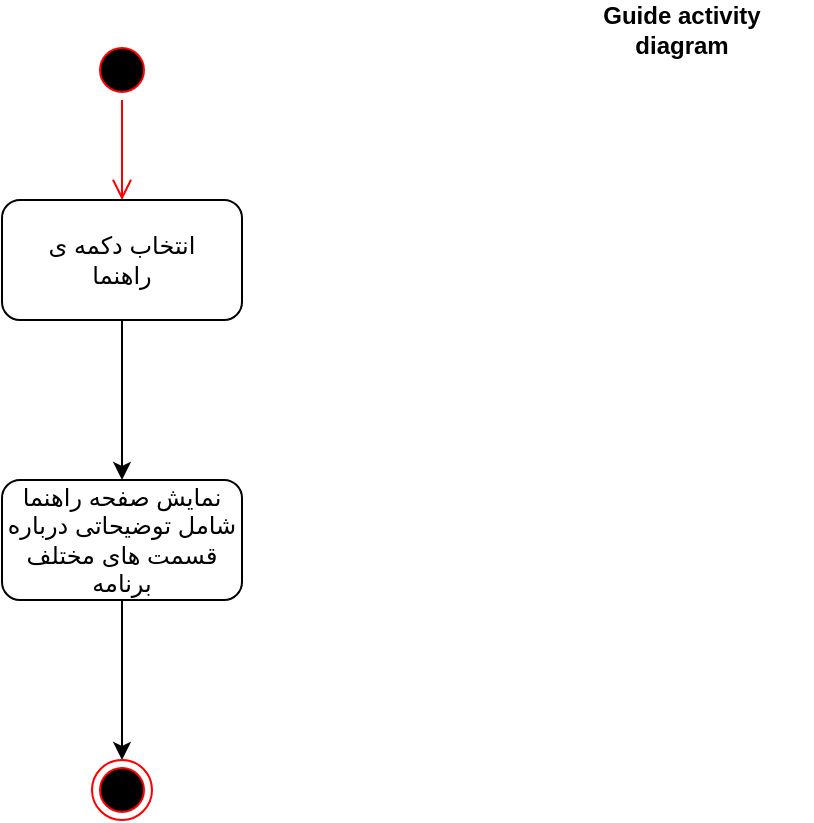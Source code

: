 <mxfile version="14.7.9" type="github">
  <diagram id="W0JB3PmPmPFSWpcL3AuC" name="Page-1">
    <mxGraphModel dx="1022" dy="436" grid="1" gridSize="10" guides="1" tooltips="1" connect="1" arrows="1" fold="1" page="1" pageScale="1" pageWidth="850" pageHeight="1100" math="0" shadow="0">
      <root>
        <mxCell id="0" />
        <mxCell id="1" parent="0" />
        <mxCell id="dblbX1pukYvhbIbSW0fP-1" value="" style="ellipse;html=1;shape=startState;fillColor=#000000;strokeColor=#ff0000;" vertex="1" parent="1">
          <mxGeometry x="145" y="80" width="30" height="30" as="geometry" />
        </mxCell>
        <mxCell id="dblbX1pukYvhbIbSW0fP-2" value="" style="edgeStyle=orthogonalEdgeStyle;html=1;verticalAlign=bottom;endArrow=open;endSize=8;strokeColor=#ff0000;entryX=0.5;entryY=0;entryDx=0;entryDy=0;" edge="1" parent="1" source="dblbX1pukYvhbIbSW0fP-1" target="dblbX1pukYvhbIbSW0fP-4">
          <mxGeometry relative="1" as="geometry">
            <mxPoint x="160" y="150" as="targetPoint" />
            <Array as="points" />
          </mxGeometry>
        </mxCell>
        <mxCell id="dblbX1pukYvhbIbSW0fP-3" value="" style="edgeStyle=orthogonalEdgeStyle;rounded=0;orthogonalLoop=1;jettySize=auto;html=1;" edge="1" parent="1" source="dblbX1pukYvhbIbSW0fP-4" target="dblbX1pukYvhbIbSW0fP-6">
          <mxGeometry relative="1" as="geometry" />
        </mxCell>
        <mxCell id="dblbX1pukYvhbIbSW0fP-4" value="&lt;div&gt;انتخاب دکمه ی &lt;br&gt;&lt;/div&gt;&lt;div&gt;راهنما&lt;br&gt;&lt;/div&gt;" style="rounded=1;whiteSpace=wrap;html=1;" vertex="1" parent="1">
          <mxGeometry x="100" y="160" width="120" height="60" as="geometry" />
        </mxCell>
        <mxCell id="dblbX1pukYvhbIbSW0fP-5" style="edgeStyle=orthogonalEdgeStyle;rounded=0;orthogonalLoop=1;jettySize=auto;html=1;entryX=0.5;entryY=0;entryDx=0;entryDy=0;" edge="1" parent="1" source="dblbX1pukYvhbIbSW0fP-6" target="dblbX1pukYvhbIbSW0fP-7">
          <mxGeometry relative="1" as="geometry" />
        </mxCell>
        <mxCell id="dblbX1pukYvhbIbSW0fP-6" value="نمایش صفحه راهنما شامل توضیحاتی درباره قسمت های مختلف برنامه" style="rounded=1;whiteSpace=wrap;html=1;" vertex="1" parent="1">
          <mxGeometry x="100" y="300" width="120" height="60" as="geometry" />
        </mxCell>
        <mxCell id="dblbX1pukYvhbIbSW0fP-7" value="" style="ellipse;html=1;shape=endState;fillColor=#000000;strokeColor=#ff0000;" vertex="1" parent="1">
          <mxGeometry x="145" y="440" width="30" height="30" as="geometry" />
        </mxCell>
        <mxCell id="dblbX1pukYvhbIbSW0fP-8" value="&lt;b&gt;Guide activity diagram&lt;/b&gt;" style="text;html=1;strokeColor=none;fillColor=none;align=center;verticalAlign=middle;whiteSpace=wrap;rounded=0;" vertex="1" parent="1">
          <mxGeometry x="375" y="70" width="130" height="10" as="geometry" />
        </mxCell>
      </root>
    </mxGraphModel>
  </diagram>
</mxfile>
